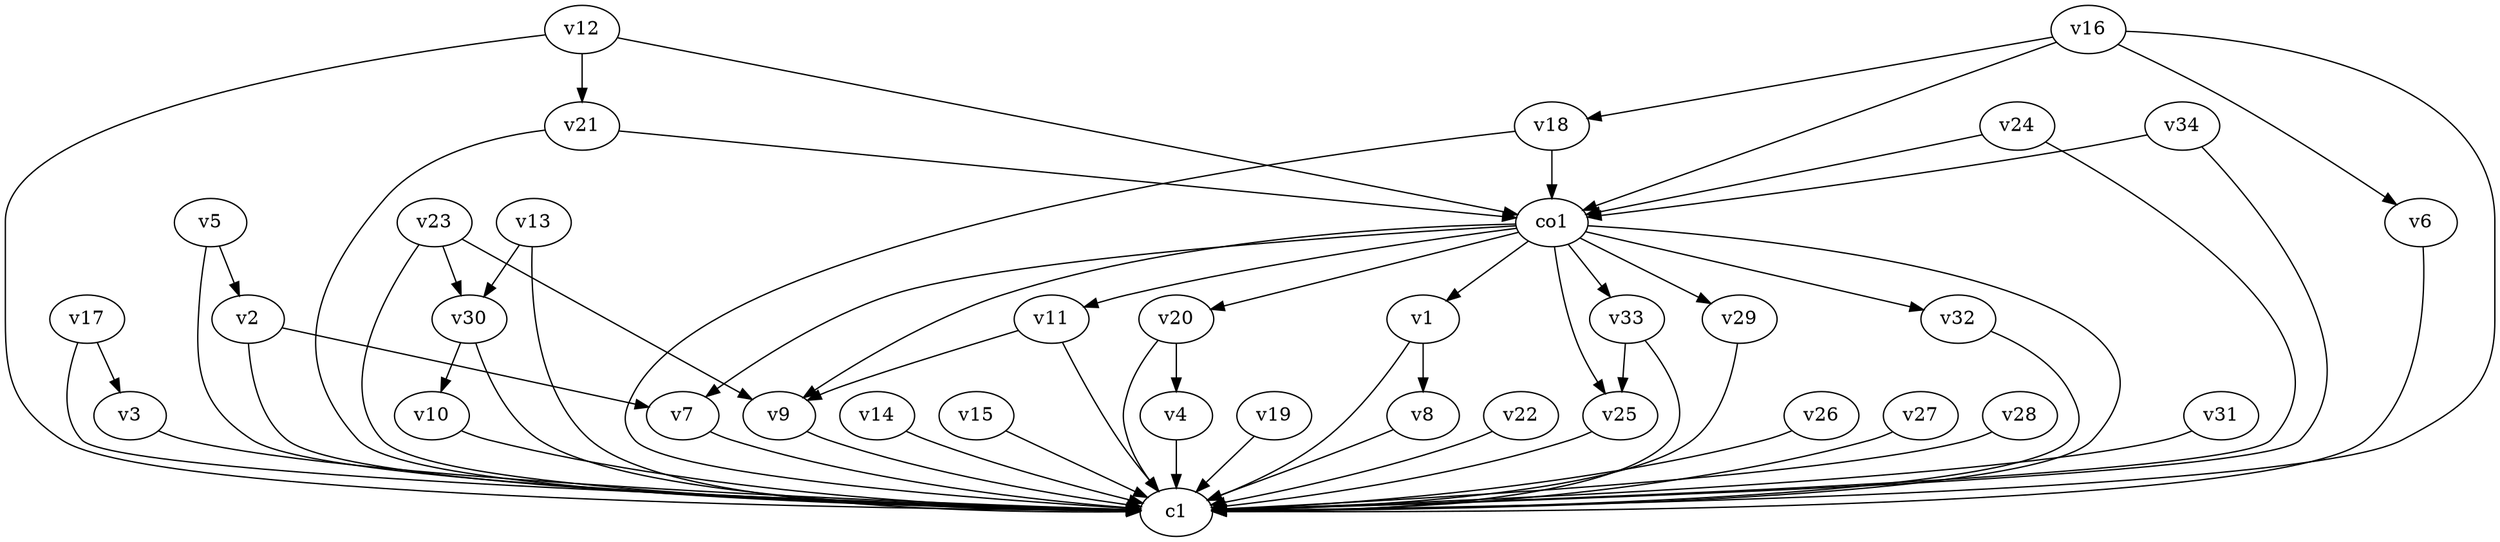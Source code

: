 strict digraph  {
c1;
v1;
v2;
v3;
v4;
v5;
v6;
v7;
v8;
v9;
v10;
v11;
v12;
v13;
v14;
v15;
v16;
v17;
v18;
v19;
v20;
v21;
v22;
v23;
v24;
v25;
v26;
v27;
v28;
v29;
v30;
v31;
v32;
v33;
v34;
co1;
v1 -> c1  [weight=1];
v1 -> v8  [weight=1];
v2 -> c1  [weight=1];
v2 -> v7  [weight=1];
v3 -> c1  [weight=1];
v4 -> c1  [weight=1];
v5 -> c1  [weight=1];
v5 -> v2  [weight=1];
v6 -> c1  [weight=1];
v7 -> c1  [weight=1];
v8 -> c1  [weight=1];
v9 -> c1  [weight=1];
v10 -> c1  [weight=1];
v11 -> c1  [weight=1];
v11 -> v9  [weight=1];
v12 -> c1  [weight=1];
v12 -> v21  [weight=1];
v12 -> co1  [weight=1];
v13 -> c1  [weight=1];
v13 -> v30  [weight=1];
v14 -> c1  [weight=1];
v15 -> c1  [weight=1];
v16 -> c1  [weight=1];
v16 -> v18  [weight=1];
v16 -> v6  [weight=1];
v16 -> co1  [weight=1];
v17 -> c1  [weight=1];
v17 -> v3  [weight=1];
v18 -> c1  [weight=1];
v18 -> co1  [weight=1];
v19 -> c1  [weight=1];
v20 -> c1  [weight=1];
v20 -> v4  [weight=1];
v21 -> c1  [weight=1];
v21 -> co1  [weight=1];
v22 -> c1  [weight=1];
v23 -> c1  [weight=1];
v23 -> v30  [weight=1];
v23 -> v9  [weight=1];
v24 -> c1  [weight=1];
v24 -> co1  [weight=1];
v25 -> c1  [weight=1];
v26 -> c1  [weight=1];
v27 -> c1  [weight=1];
v28 -> c1  [weight=1];
v29 -> c1  [weight=1];
v30 -> c1  [weight=1];
v30 -> v10  [weight=1];
v31 -> c1  [weight=1];
v32 -> c1  [weight=1];
v33 -> c1  [weight=1];
v33 -> v25  [weight=1];
v34 -> c1  [weight=1];
v34 -> co1  [weight=1];
co1 -> c1  [weight=1];
co1 -> v11  [weight=1];
co1 -> v7  [weight=1];
co1 -> v29  [weight=1];
co1 -> v20  [weight=1];
co1 -> v25  [weight=1];
co1 -> v9  [weight=1];
co1 -> v1  [weight=1];
co1 -> v32  [weight=1];
co1 -> v33  [weight=1];
}
